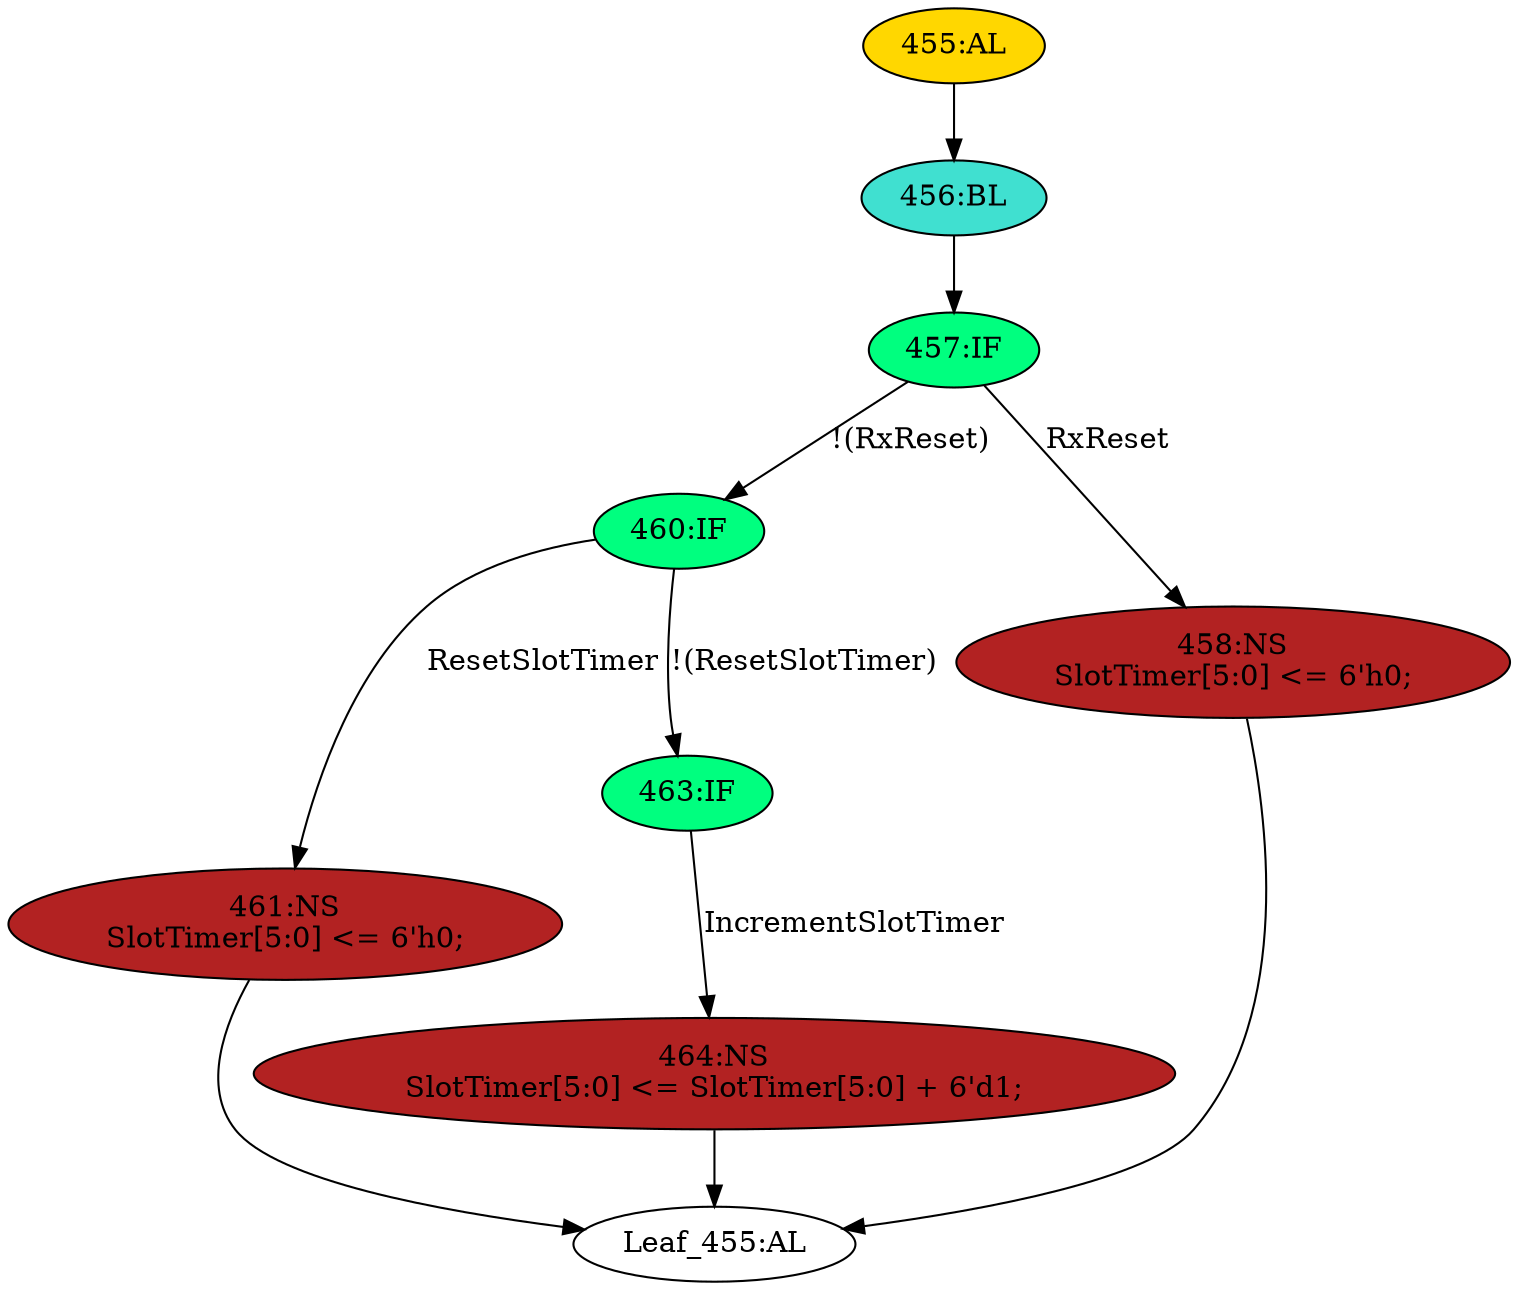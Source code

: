 strict digraph "" {
	node [label="\N"];
	"460:IF"	 [ast="<pyverilog.vparser.ast.IfStatement object at 0x7f2b8488ce50>",
		fillcolor=springgreen,
		label="460:IF",
		statements="[]",
		style=filled,
		typ=IfStatement];
	"461:NS"	 [ast="<pyverilog.vparser.ast.NonblockingSubstitution object at 0x7f2b845fea90>",
		fillcolor=firebrick,
		label="461:NS
SlotTimer[5:0] <= 6'h0;",
		statements="[<pyverilog.vparser.ast.NonblockingSubstitution object at 0x7f2b845fea90>]",
		style=filled,
		typ=NonblockingSubstitution];
	"460:IF" -> "461:NS"	 [cond="['ResetSlotTimer']",
		label=ResetSlotTimer,
		lineno=460];
	"463:IF"	 [ast="<pyverilog.vparser.ast.IfStatement object at 0x7f2b8488cb50>",
		fillcolor=springgreen,
		label="463:IF",
		statements="[]",
		style=filled,
		typ=IfStatement];
	"460:IF" -> "463:IF"	 [cond="['ResetSlotTimer']",
		label="!(ResetSlotTimer)",
		lineno=460];
	"458:NS"	 [ast="<pyverilog.vparser.ast.NonblockingSubstitution object at 0x7f2b845fe990>",
		fillcolor=firebrick,
		label="458:NS
SlotTimer[5:0] <= 6'h0;",
		statements="[<pyverilog.vparser.ast.NonblockingSubstitution object at 0x7f2b845fe990>]",
		style=filled,
		typ=NonblockingSubstitution];
	"Leaf_455:AL"	 [def_var="['SlotTimer']",
		label="Leaf_455:AL"];
	"458:NS" -> "Leaf_455:AL"	 [cond="[]",
		lineno=None];
	"464:NS"	 [ast="<pyverilog.vparser.ast.NonblockingSubstitution object at 0x7f2b8488cc50>",
		fillcolor=firebrick,
		label="464:NS
SlotTimer[5:0] <= SlotTimer[5:0] + 6'd1;",
		statements="[<pyverilog.vparser.ast.NonblockingSubstitution object at 0x7f2b8488cc50>]",
		style=filled,
		typ=NonblockingSubstitution];
	"464:NS" -> "Leaf_455:AL"	 [cond="[]",
		lineno=None];
	"461:NS" -> "Leaf_455:AL"	 [cond="[]",
		lineno=None];
	"456:BL"	 [ast="<pyverilog.vparser.ast.Block object at 0x7f2b840fdf10>",
		fillcolor=turquoise,
		label="456:BL",
		statements="[]",
		style=filled,
		typ=Block];
	"457:IF"	 [ast="<pyverilog.vparser.ast.IfStatement object at 0x7f2b840fd450>",
		fillcolor=springgreen,
		label="457:IF",
		statements="[]",
		style=filled,
		typ=IfStatement];
	"456:BL" -> "457:IF"	 [cond="[]",
		lineno=None];
	"455:AL"	 [ast="<pyverilog.vparser.ast.Always object at 0x7f2b840fded0>",
		clk_sens=True,
		fillcolor=gold,
		label="455:AL",
		sens="['MRxClk', 'RxReset']",
		statements="[]",
		style=filled,
		typ=Always,
		use_var="['RxReset', 'IncrementSlotTimer', 'SlotTimer', 'ResetSlotTimer']"];
	"455:AL" -> "456:BL"	 [cond="[]",
		lineno=None];
	"457:IF" -> "460:IF"	 [cond="['RxReset']",
		label="!(RxReset)",
		lineno=457];
	"457:IF" -> "458:NS"	 [cond="['RxReset']",
		label=RxReset,
		lineno=457];
	"463:IF" -> "464:NS"	 [cond="['IncrementSlotTimer']",
		label=IncrementSlotTimer,
		lineno=463];
}
